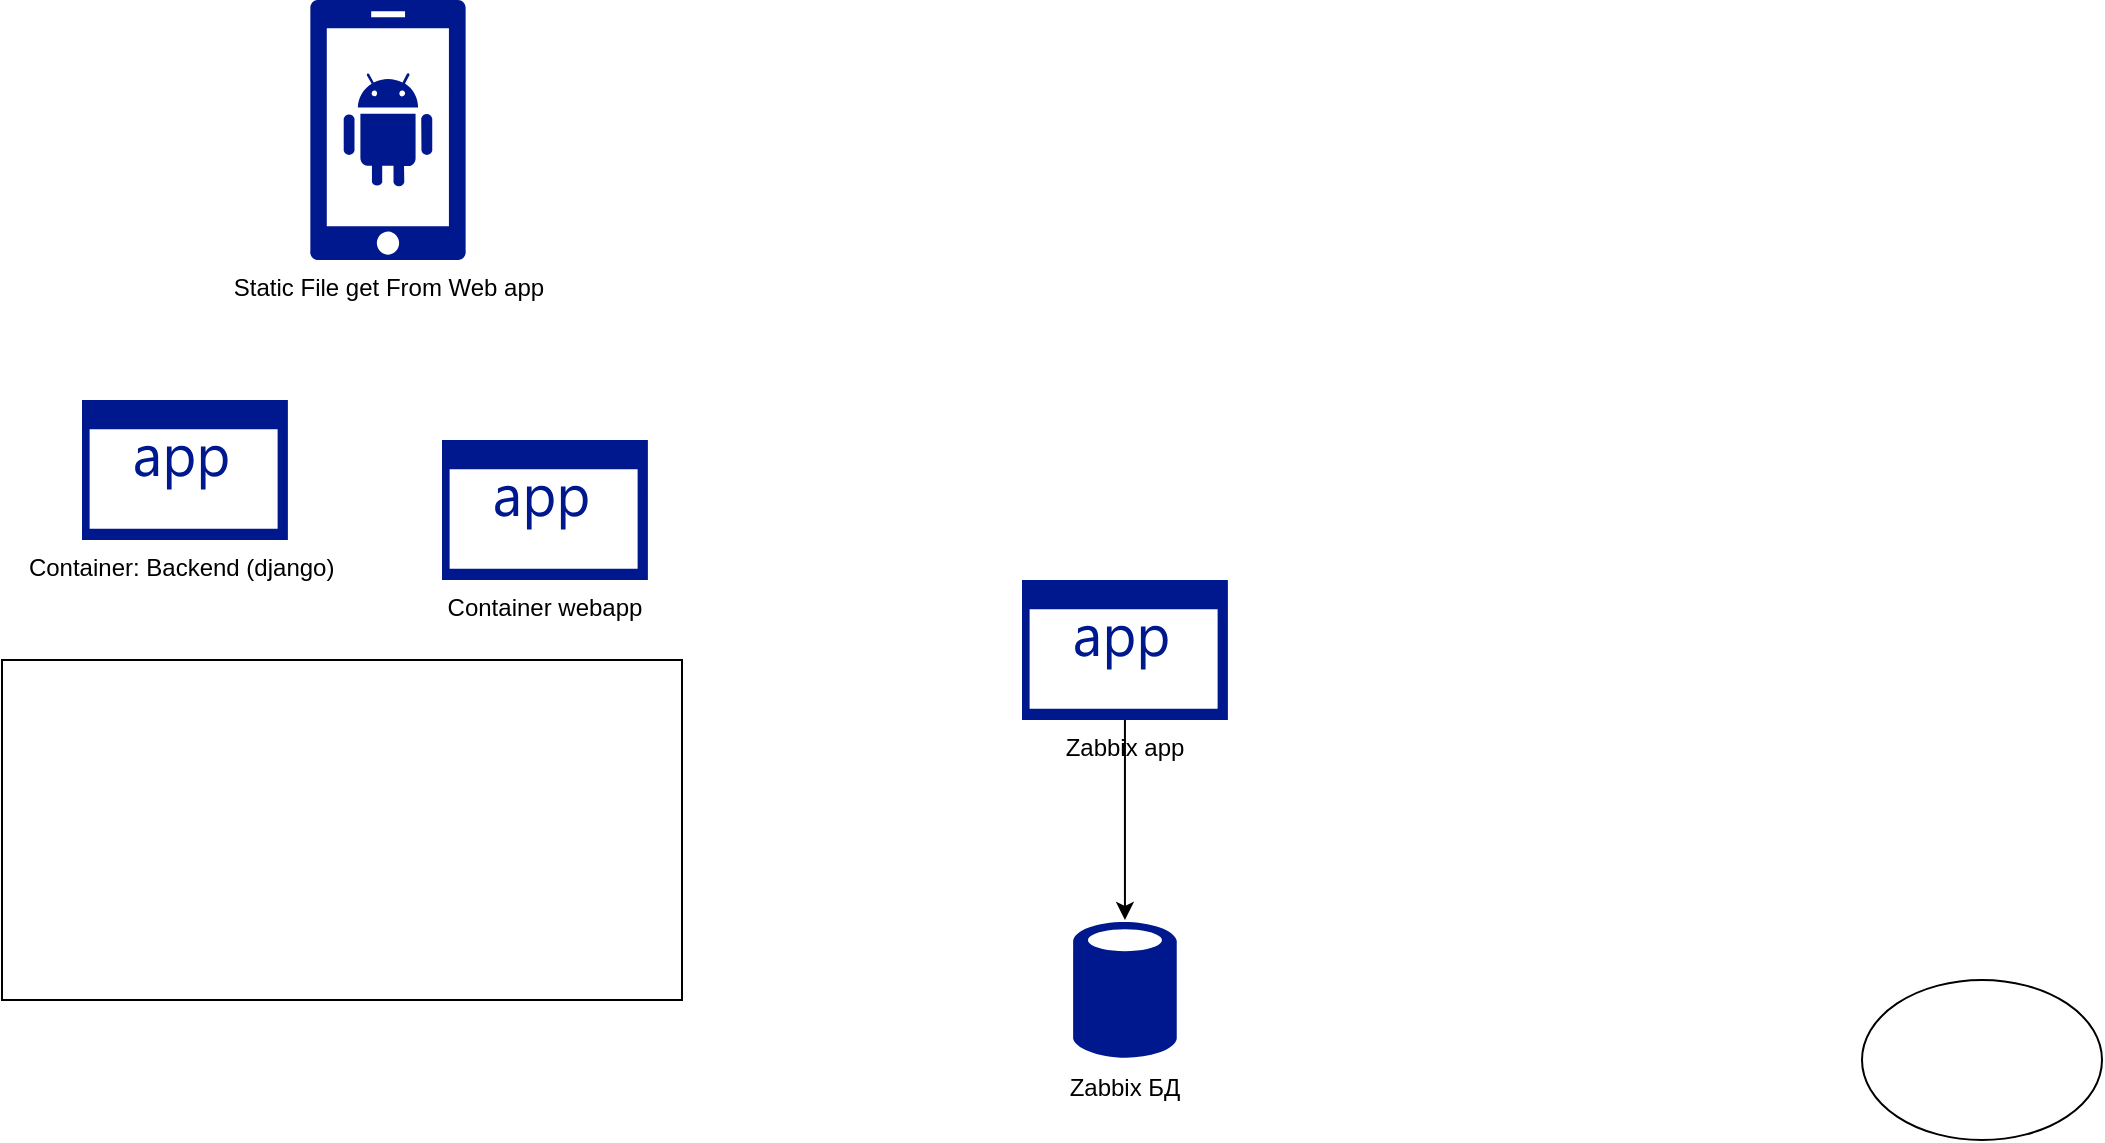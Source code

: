 <mxfile version="22.1.21" type="github">
  <diagram name="Страница — 1" id="bJoPLygFJOJP_rjStDM6">
    <mxGraphModel dx="2899" dy="2300" grid="1" gridSize="10" guides="1" tooltips="1" connect="1" arrows="1" fold="1" page="1" pageScale="1" pageWidth="827" pageHeight="1169" math="0" shadow="0">
      <root>
        <mxCell id="0" />
        <mxCell id="1" parent="0" />
        <mxCell id="Rf2RZT0Yp-3sF4Ba2RFu-20" value="" style="ellipse;whiteSpace=wrap;html=1;" vertex="1" parent="1">
          <mxGeometry x="260" y="240" width="120" height="80" as="geometry" />
        </mxCell>
        <mxCell id="Rf2RZT0Yp-3sF4Ba2RFu-21" value="Container: Backend (django)&amp;nbsp;" style="sketch=0;aspect=fixed;pointerEvents=1;shadow=0;dashed=0;html=1;strokeColor=none;labelPosition=center;verticalLabelPosition=bottom;verticalAlign=top;align=center;fillColor=#00188D;shape=mxgraph.mscae.enterprise.application" vertex="1" parent="1">
          <mxGeometry x="-630" y="-50" width="102.94" height="70" as="geometry" />
        </mxCell>
        <mxCell id="Rf2RZT0Yp-3sF4Ba2RFu-22" value="Zabbix БД" style="sketch=0;aspect=fixed;pointerEvents=1;shadow=0;dashed=0;html=1;strokeColor=none;labelPosition=center;verticalLabelPosition=bottom;verticalAlign=top;align=center;fillColor=#00188D;shape=mxgraph.mscae.enterprise.database_generic" vertex="1" parent="1">
          <mxGeometry x="-134.43" y="210" width="51.8" height="70" as="geometry" />
        </mxCell>
        <mxCell id="Rf2RZT0Yp-3sF4Ba2RFu-23" value="Container webapp" style="sketch=0;aspect=fixed;pointerEvents=1;shadow=0;dashed=0;html=1;strokeColor=none;labelPosition=center;verticalLabelPosition=bottom;verticalAlign=top;align=center;fillColor=#00188D;shape=mxgraph.mscae.enterprise.application" vertex="1" parent="1">
          <mxGeometry x="-450" y="-30" width="102.94" height="70" as="geometry" />
        </mxCell>
        <mxCell id="Rf2RZT0Yp-3sF4Ba2RFu-28" style="rounded=0;orthogonalLoop=1;jettySize=auto;html=1;" edge="1" parent="1" source="Rf2RZT0Yp-3sF4Ba2RFu-27" target="Rf2RZT0Yp-3sF4Ba2RFu-22">
          <mxGeometry relative="1" as="geometry" />
        </mxCell>
        <mxCell id="Rf2RZT0Yp-3sF4Ba2RFu-27" value="Zabbix app" style="sketch=0;aspect=fixed;pointerEvents=1;shadow=0;dashed=0;html=1;strokeColor=none;labelPosition=center;verticalLabelPosition=bottom;verticalAlign=top;align=center;fillColor=#00188D;shape=mxgraph.mscae.enterprise.application" vertex="1" parent="1">
          <mxGeometry x="-160" y="40" width="102.94" height="70" as="geometry" />
        </mxCell>
        <mxCell id="Rf2RZT0Yp-3sF4Ba2RFu-29" value="Static File get From Web app" style="sketch=0;aspect=fixed;pointerEvents=1;shadow=0;dashed=0;html=1;strokeColor=none;labelPosition=center;verticalLabelPosition=bottom;verticalAlign=top;align=center;fillColor=#00188D;shape=mxgraph.mscae.enterprise.android_phone" vertex="1" parent="1">
          <mxGeometry x="-516" y="-250" width="78" height="130" as="geometry" />
        </mxCell>
        <mxCell id="Rf2RZT0Yp-3sF4Ba2RFu-30" value="" style="rounded=0;whiteSpace=wrap;html=1;" vertex="1" parent="1">
          <mxGeometry x="-670" y="80" width="340" height="170" as="geometry" />
        </mxCell>
      </root>
    </mxGraphModel>
  </diagram>
</mxfile>
